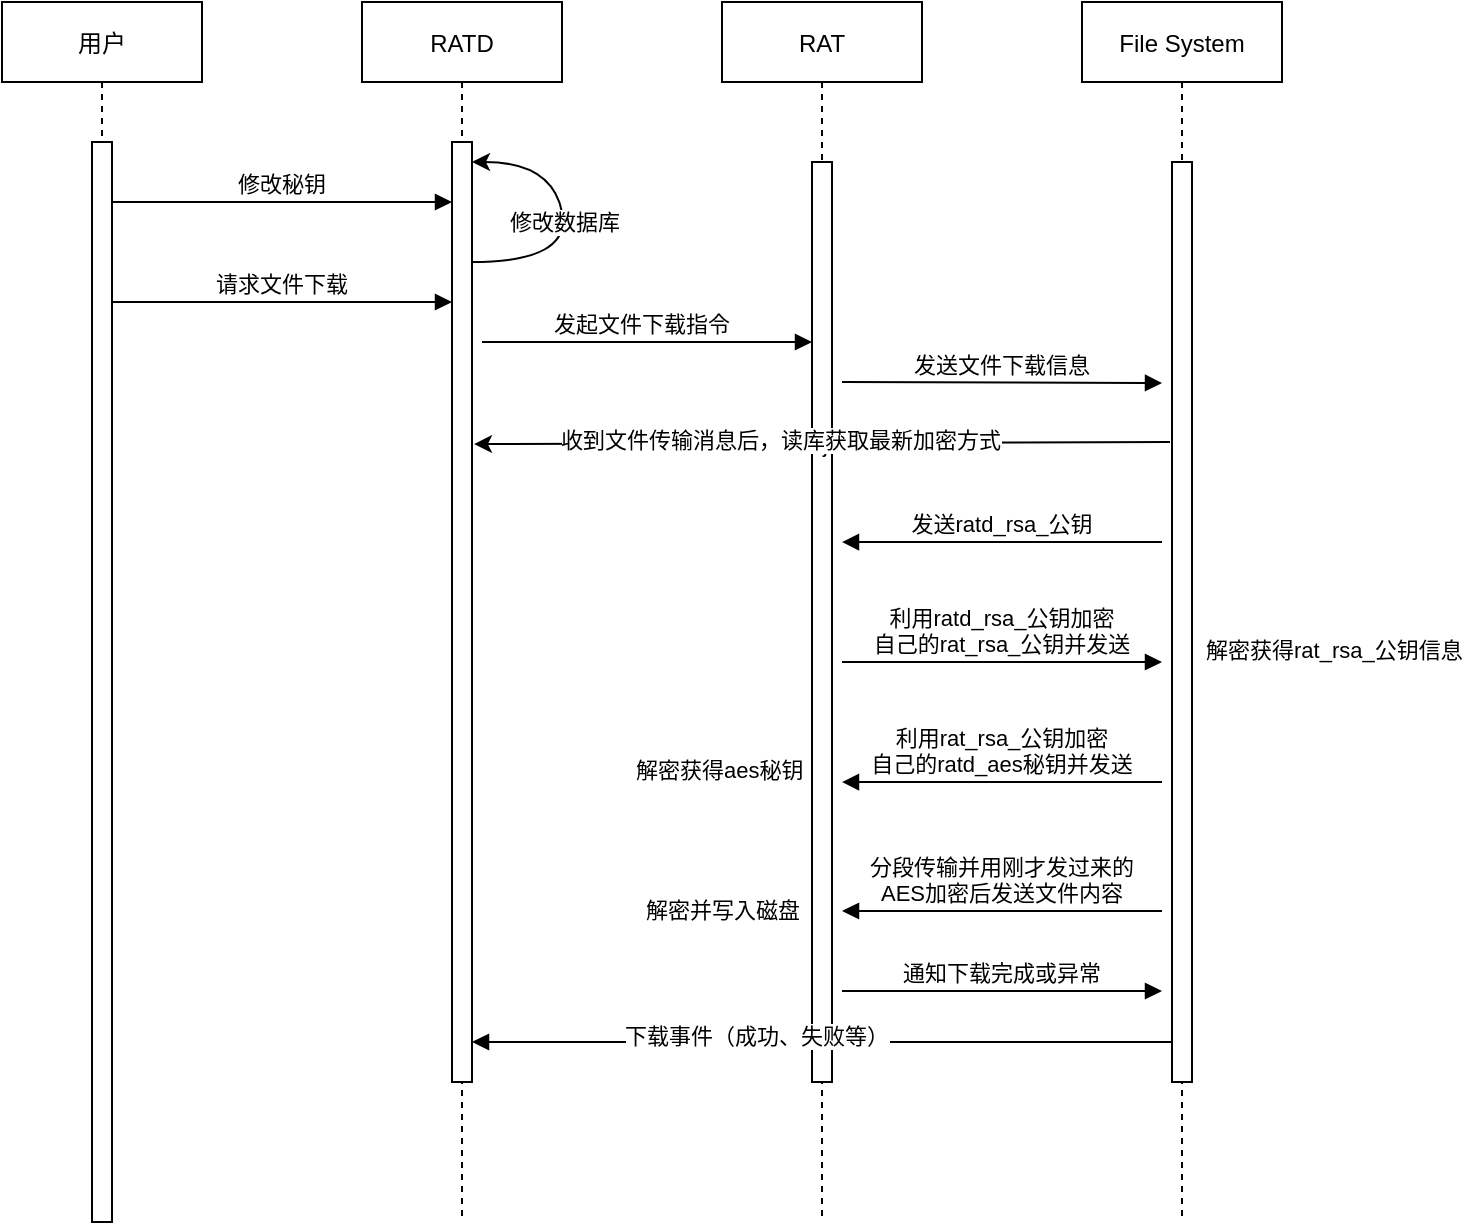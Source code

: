 <mxfile pages="1">
    <diagram id="kgpKYQtTHZ0yAKxKKP6v" name="Page-1">
        <mxGraphModel dx="1298" dy="679" grid="1" gridSize="10" guides="1" tooltips="1" connect="1" arrows="1" fold="1" page="1" pageScale="1" pageWidth="850" pageHeight="1100" background="#ffffff" math="0" shadow="0">
            <root>
                <mxCell id="0"/>
                <mxCell id="1" parent="0"/>
                <mxCell id="ZtbHd8O48yMQmEpK10x9-35" value="RATD" style="shape=umlLifeline;perimeter=lifelinePerimeter;container=1;collapsible=0;recursiveResize=0;rounded=0;shadow=0;strokeWidth=1;" parent="1" vertex="1">
                    <mxGeometry x="280" y="20" width="100" height="610" as="geometry"/>
                </mxCell>
                <mxCell id="ZtbHd8O48yMQmEpK10x9-36" value="" style="points=[];perimeter=orthogonalPerimeter;rounded=0;shadow=0;strokeWidth=1;" parent="ZtbHd8O48yMQmEpK10x9-35" vertex="1">
                    <mxGeometry x="45" y="70" width="10" height="470" as="geometry"/>
                </mxCell>
                <mxCell id="ZtbHd8O48yMQmEpK10x9-40" value="File System" style="shape=umlLifeline;perimeter=lifelinePerimeter;container=1;collapsible=0;recursiveResize=0;rounded=0;shadow=0;strokeWidth=1;" parent="1" vertex="1">
                    <mxGeometry x="640" y="20" width="100" height="610" as="geometry"/>
                </mxCell>
                <mxCell id="ZtbHd8O48yMQmEpK10x9-41" value="" style="points=[];perimeter=orthogonalPerimeter;rounded=0;shadow=0;strokeWidth=1;" parent="ZtbHd8O48yMQmEpK10x9-40" vertex="1">
                    <mxGeometry x="45" y="80" width="10" height="460" as="geometry"/>
                </mxCell>
                <mxCell id="ZtbHd8O48yMQmEpK10x9-43" value="用户" style="shape=umlLifeline;perimeter=lifelinePerimeter;container=1;collapsible=0;recursiveResize=0;rounded=0;shadow=0;strokeWidth=1;" parent="1" vertex="1">
                    <mxGeometry x="100" y="20" width="100" height="610" as="geometry"/>
                </mxCell>
                <mxCell id="ZtbHd8O48yMQmEpK10x9-44" value="" style="points=[];perimeter=orthogonalPerimeter;rounded=0;shadow=0;strokeWidth=1;" parent="ZtbHd8O48yMQmEpK10x9-43" vertex="1">
                    <mxGeometry x="45" y="70" width="10" height="540" as="geometry"/>
                </mxCell>
                <mxCell id="ZtbHd8O48yMQmEpK10x9-45" value="修改秘钥" style="verticalAlign=bottom;endArrow=block;entryX=0;entryY=0;shadow=0;strokeWidth=1;" parent="1" edge="1">
                    <mxGeometry relative="1" as="geometry">
                        <mxPoint x="155" y="120.0" as="sourcePoint"/>
                        <mxPoint x="325" y="120.0" as="targetPoint"/>
                    </mxGeometry>
                </mxCell>
                <mxCell id="ZtbHd8O48yMQmEpK10x9-49" value="修改数据库" style="curved=1;endArrow=classic;html=1;" parent="1" edge="1">
                    <mxGeometry width="50" height="50" relative="1" as="geometry">
                        <mxPoint x="335" y="150" as="sourcePoint"/>
                        <mxPoint x="335" y="100" as="targetPoint"/>
                        <Array as="points">
                            <mxPoint x="385" y="150"/>
                            <mxPoint x="375" y="100"/>
                            <mxPoint x="335" y="100"/>
                        </Array>
                    </mxGeometry>
                </mxCell>
                <mxCell id="-QkcBiI8JvV_LFgTfrD9-2" value="RAT" style="shape=umlLifeline;perimeter=lifelinePerimeter;container=1;collapsible=0;recursiveResize=0;rounded=0;shadow=0;strokeWidth=1;" parent="1" vertex="1">
                    <mxGeometry x="460" y="20" width="100" height="610" as="geometry"/>
                </mxCell>
                <mxCell id="-QkcBiI8JvV_LFgTfrD9-3" value="" style="points=[];perimeter=orthogonalPerimeter;rounded=0;shadow=0;strokeWidth=1;" parent="-QkcBiI8JvV_LFgTfrD9-2" vertex="1">
                    <mxGeometry x="45" y="80" width="10" height="460" as="geometry"/>
                </mxCell>
                <mxCell id="-QkcBiI8JvV_LFgTfrD9-9" value="请求文件下载" style="verticalAlign=bottom;endArrow=block;entryX=0;entryY=0;shadow=0;strokeWidth=1;" parent="1" edge="1">
                    <mxGeometry relative="1" as="geometry">
                        <mxPoint x="155" y="170.0" as="sourcePoint"/>
                        <mxPoint x="325" y="170.0" as="targetPoint"/>
                    </mxGeometry>
                </mxCell>
                <mxCell id="-QkcBiI8JvV_LFgTfrD9-11" value="发起文件下载指令" style="verticalAlign=bottom;endArrow=block;shadow=0;strokeWidth=1;" parent="1" edge="1">
                    <mxGeometry x="-0.03" relative="1" as="geometry">
                        <mxPoint x="340" y="190" as="sourcePoint"/>
                        <mxPoint x="505" y="190" as="targetPoint"/>
                        <Array as="points">
                            <mxPoint x="410" y="190"/>
                        </Array>
                        <mxPoint as="offset"/>
                    </mxGeometry>
                </mxCell>
                <mxCell id="-QkcBiI8JvV_LFgTfrD9-13" value="发送文件下载信息" style="verticalAlign=bottom;endArrow=block;shadow=0;strokeWidth=1;" parent="1" edge="1">
                    <mxGeometry relative="1" as="geometry">
                        <mxPoint x="520" y="210.0" as="sourcePoint"/>
                        <mxPoint x="680" y="210.5" as="targetPoint"/>
                    </mxGeometry>
                </mxCell>
                <mxCell id="-QkcBiI8JvV_LFgTfrD9-16" value="分段传输并用刚才发过来的&#10;AES加密后发送文件内容" style="verticalAlign=bottom;endArrow=block;shadow=0;strokeWidth=1;" parent="1" edge="1">
                    <mxGeometry relative="1" as="geometry">
                        <mxPoint x="680" y="474.5" as="sourcePoint"/>
                        <mxPoint x="520" y="474.5" as="targetPoint"/>
                    </mxGeometry>
                </mxCell>
                <mxCell id="-QkcBiI8JvV_LFgTfrD9-19" value="" style="verticalAlign=bottom;endArrow=block;shadow=0;strokeWidth=1;" parent="1" edge="1">
                    <mxGeometry relative="1" as="geometry">
                        <mxPoint x="685" y="540" as="sourcePoint"/>
                        <mxPoint x="335" y="540" as="targetPoint"/>
                        <Array as="points">
                            <mxPoint x="605" y="540"/>
                        </Array>
                    </mxGeometry>
                </mxCell>
                <mxCell id="-QkcBiI8JvV_LFgTfrD9-31" value="下载事件（成功、失败等）" style="edgeLabel;html=1;align=center;verticalAlign=middle;resizable=0;points=[];" parent="-QkcBiI8JvV_LFgTfrD9-19" vertex="1" connectable="0">
                    <mxGeometry x="0.189" y="-3" relative="1" as="geometry">
                        <mxPoint as="offset"/>
                    </mxGeometry>
                </mxCell>
                <mxCell id="-QkcBiI8JvV_LFgTfrD9-21" value="lj" style="endArrow=classic;html=1;exitX=-0.2;exitY=0.153;exitDx=0;exitDy=0;exitPerimeter=0;entryX=1;entryY=0.173;entryDx=0;entryDy=0;entryPerimeter=0;" parent="1" edge="1">
                    <mxGeometry width="50" height="50" relative="1" as="geometry">
                        <mxPoint x="684" y="240" as="sourcePoint"/>
                        <mxPoint x="336" y="241.06" as="targetPoint"/>
                    </mxGeometry>
                </mxCell>
                <mxCell id="-QkcBiI8JvV_LFgTfrD9-22" value="收到文件传输消息后，读库获取最新加密方式" style="edgeLabel;html=1;align=center;verticalAlign=middle;resizable=0;points=[];" parent="-QkcBiI8JvV_LFgTfrD9-21" vertex="1" connectable="0">
                    <mxGeometry x="0.122" y="-2" relative="1" as="geometry">
                        <mxPoint as="offset"/>
                    </mxGeometry>
                </mxCell>
                <mxCell id="-QkcBiI8JvV_LFgTfrD9-32" value="发送ratd_rsa_公钥" style="verticalAlign=bottom;endArrow=block;entryX=1;entryY=0.474;shadow=0;strokeWidth=1;entryDx=0;entryDy=0;entryPerimeter=0;" parent="1" edge="1">
                    <mxGeometry relative="1" as="geometry">
                        <mxPoint x="680" y="290" as="sourcePoint"/>
                        <mxPoint x="520" y="290.06" as="targetPoint"/>
                        <Array as="points"/>
                    </mxGeometry>
                </mxCell>
                <mxCell id="6" value="&lt;span style=&quot;color: rgb(0 , 0 , 0) ; font-family: &amp;#34;helvetica&amp;#34; ; font-size: 11px ; font-style: normal ; font-weight: 400 ; letter-spacing: normal ; text-align: center ; text-indent: 0px ; text-transform: none ; word-spacing: 0px ; background-color: rgb(255 , 255 , 255) ; display: inline ; float: none&quot;&gt;解密获得rat_rsa_公钥信息&lt;/span&gt;" style="text;whiteSpace=wrap;html=1;" parent="1" vertex="1">
                    <mxGeometry x="700" y="330" width="135" height="30" as="geometry"/>
                </mxCell>
                <mxCell id="7" value="利用ratd_rsa_公钥加密&#10;自己的rat_rsa_公钥并发送" style="verticalAlign=bottom;endArrow=block;entryX=0;entryY=0;shadow=0;strokeWidth=1;" parent="1" edge="1">
                    <mxGeometry relative="1" as="geometry">
                        <mxPoint x="520" y="350" as="sourcePoint"/>
                        <mxPoint x="680" y="350.0" as="targetPoint"/>
                    </mxGeometry>
                </mxCell>
                <mxCell id="9" value="利用rat_rsa_公钥加密&#10;自己的ratd_aes秘钥并发送" style="verticalAlign=bottom;endArrow=block;entryX=1;entryY=0.474;shadow=0;strokeWidth=1;entryDx=0;entryDy=0;entryPerimeter=0;" parent="1" edge="1">
                    <mxGeometry relative="1" as="geometry">
                        <mxPoint x="680" y="410" as="sourcePoint"/>
                        <mxPoint x="520" y="410.06" as="targetPoint"/>
                        <Array as="points"/>
                    </mxGeometry>
                </mxCell>
                <mxCell id="10" value="&lt;span style=&quot;color: rgb(0 , 0 , 0) ; font-family: &amp;#34;helvetica&amp;#34; ; font-size: 11px ; font-style: normal ; font-weight: 400 ; letter-spacing: normal ; text-align: center ; text-indent: 0px ; text-transform: none ; word-spacing: 0px ; background-color: rgb(255 , 255 , 255) ; display: inline ; float: none&quot;&gt;解密获得aes秘钥&lt;/span&gt;" style="text;whiteSpace=wrap;html=1;" parent="1" vertex="1">
                    <mxGeometry x="415" y="390" width="90" height="30" as="geometry"/>
                </mxCell>
                <mxCell id="11" value="&lt;span style=&quot;color: rgb(0 , 0 , 0) ; font-family: &amp;#34;helvetica&amp;#34; ; font-size: 11px ; font-style: normal ; font-weight: 400 ; letter-spacing: normal ; text-align: center ; text-indent: 0px ; text-transform: none ; word-spacing: 0px ; background-color: rgb(255 , 255 , 255) ; display: inline ; float: none&quot;&gt;解密并写入磁盘&lt;/span&gt;" style="text;whiteSpace=wrap;html=1;" parent="1" vertex="1">
                    <mxGeometry x="420" y="460" width="80" height="30" as="geometry"/>
                </mxCell>
                <mxCell id="12" value="通知下载完成或异常" style="verticalAlign=bottom;endArrow=block;entryX=0;entryY=0;shadow=0;strokeWidth=1;" edge="1" parent="1">
                    <mxGeometry relative="1" as="geometry">
                        <mxPoint x="520" y="514.5" as="sourcePoint"/>
                        <mxPoint x="680" y="514.5" as="targetPoint"/>
                    </mxGeometry>
                </mxCell>
            </root>
        </mxGraphModel>
    </diagram>
</mxfile>